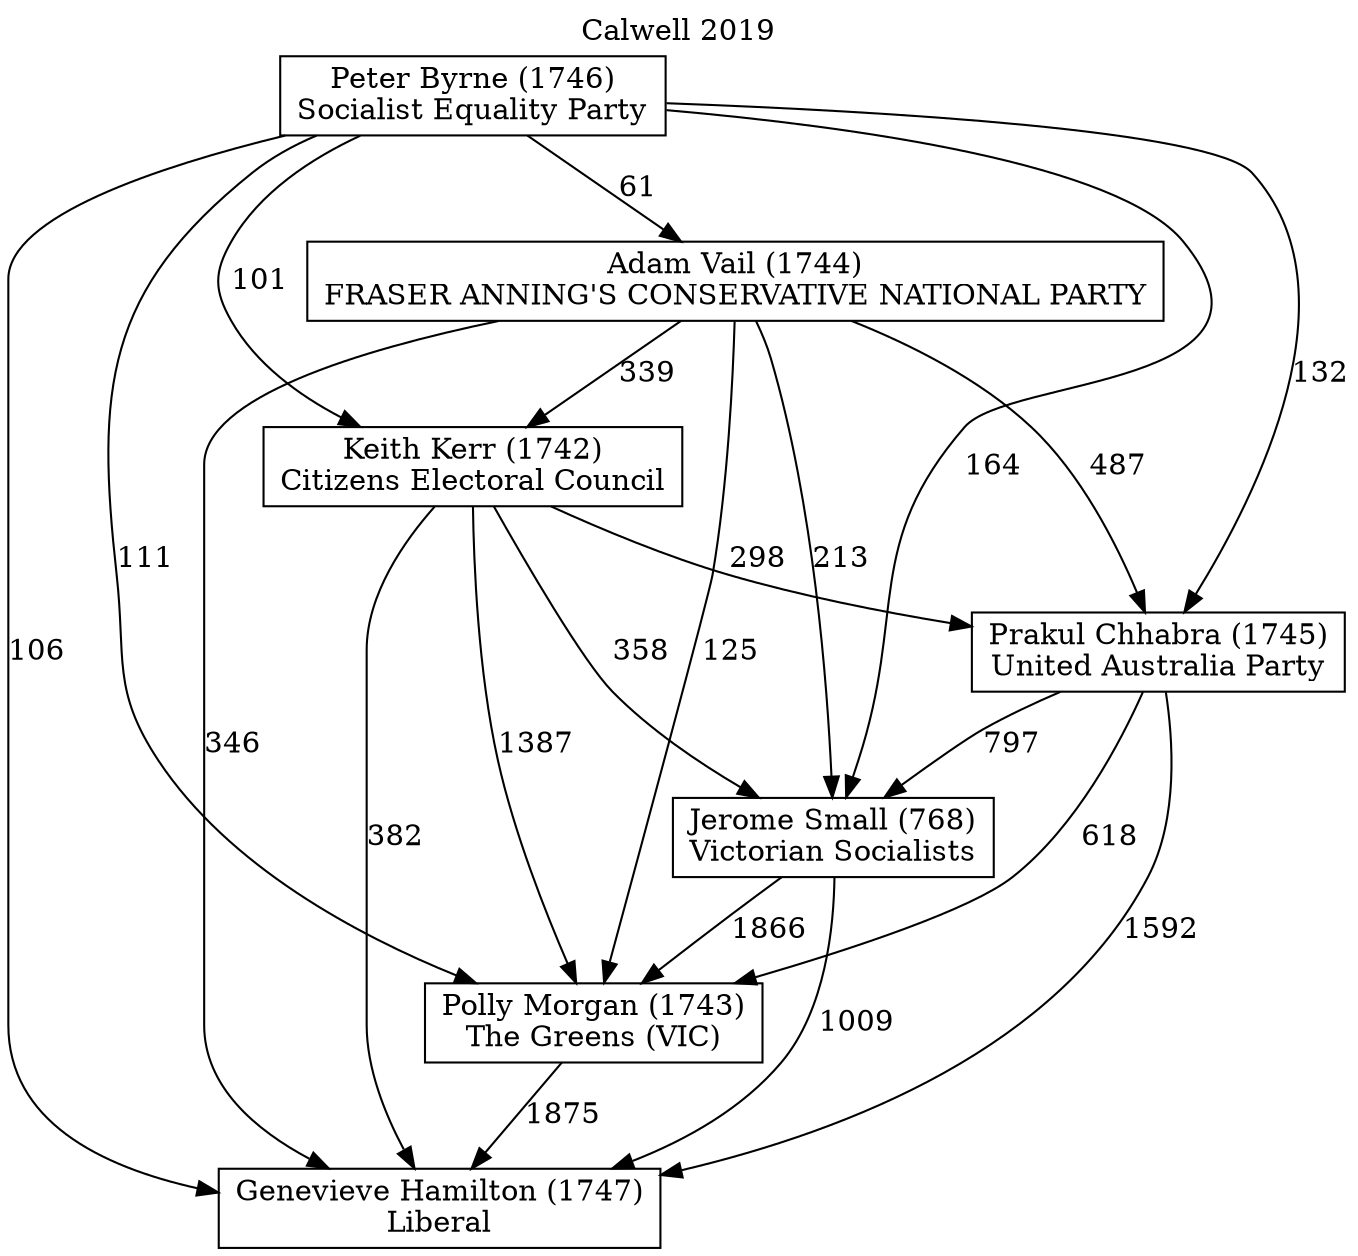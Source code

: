 // House preference flow
digraph "Genevieve Hamilton (1747)_Calwell_2019" {
	graph [label="Calwell 2019" labelloc=t mclimit=10]
	node [shape=box]
	"Genevieve Hamilton (1747)" [label="Genevieve Hamilton (1747)
Liberal"]
	"Polly Morgan (1743)" [label="Polly Morgan (1743)
The Greens (VIC)"]
	"Jerome Small (768)" [label="Jerome Small (768)
Victorian Socialists"]
	"Prakul Chhabra (1745)" [label="Prakul Chhabra (1745)
United Australia Party"]
	"Keith Kerr (1742)" [label="Keith Kerr (1742)
Citizens Electoral Council"]
	"Adam Vail (1744)" [label="Adam Vail (1744)
FRASER ANNING'S CONSERVATIVE NATIONAL PARTY"]
	"Peter Byrne (1746)" [label="Peter Byrne (1746)
Socialist Equality Party"]
	"Polly Morgan (1743)" -> "Genevieve Hamilton (1747)" [label=1875]
	"Jerome Small (768)" -> "Polly Morgan (1743)" [label=1866]
	"Prakul Chhabra (1745)" -> "Jerome Small (768)" [label=797]
	"Keith Kerr (1742)" -> "Prakul Chhabra (1745)" [label=298]
	"Adam Vail (1744)" -> "Keith Kerr (1742)" [label=339]
	"Peter Byrne (1746)" -> "Adam Vail (1744)" [label=61]
	"Jerome Small (768)" -> "Genevieve Hamilton (1747)" [label=1009]
	"Prakul Chhabra (1745)" -> "Genevieve Hamilton (1747)" [label=1592]
	"Keith Kerr (1742)" -> "Genevieve Hamilton (1747)" [label=382]
	"Adam Vail (1744)" -> "Genevieve Hamilton (1747)" [label=346]
	"Peter Byrne (1746)" -> "Genevieve Hamilton (1747)" [label=106]
	"Peter Byrne (1746)" -> "Keith Kerr (1742)" [label=101]
	"Adam Vail (1744)" -> "Prakul Chhabra (1745)" [label=487]
	"Peter Byrne (1746)" -> "Prakul Chhabra (1745)" [label=132]
	"Keith Kerr (1742)" -> "Jerome Small (768)" [label=358]
	"Adam Vail (1744)" -> "Jerome Small (768)" [label=213]
	"Peter Byrne (1746)" -> "Jerome Small (768)" [label=164]
	"Prakul Chhabra (1745)" -> "Polly Morgan (1743)" [label=618]
	"Keith Kerr (1742)" -> "Polly Morgan (1743)" [label=1387]
	"Adam Vail (1744)" -> "Polly Morgan (1743)" [label=125]
	"Peter Byrne (1746)" -> "Polly Morgan (1743)" [label=111]
}
